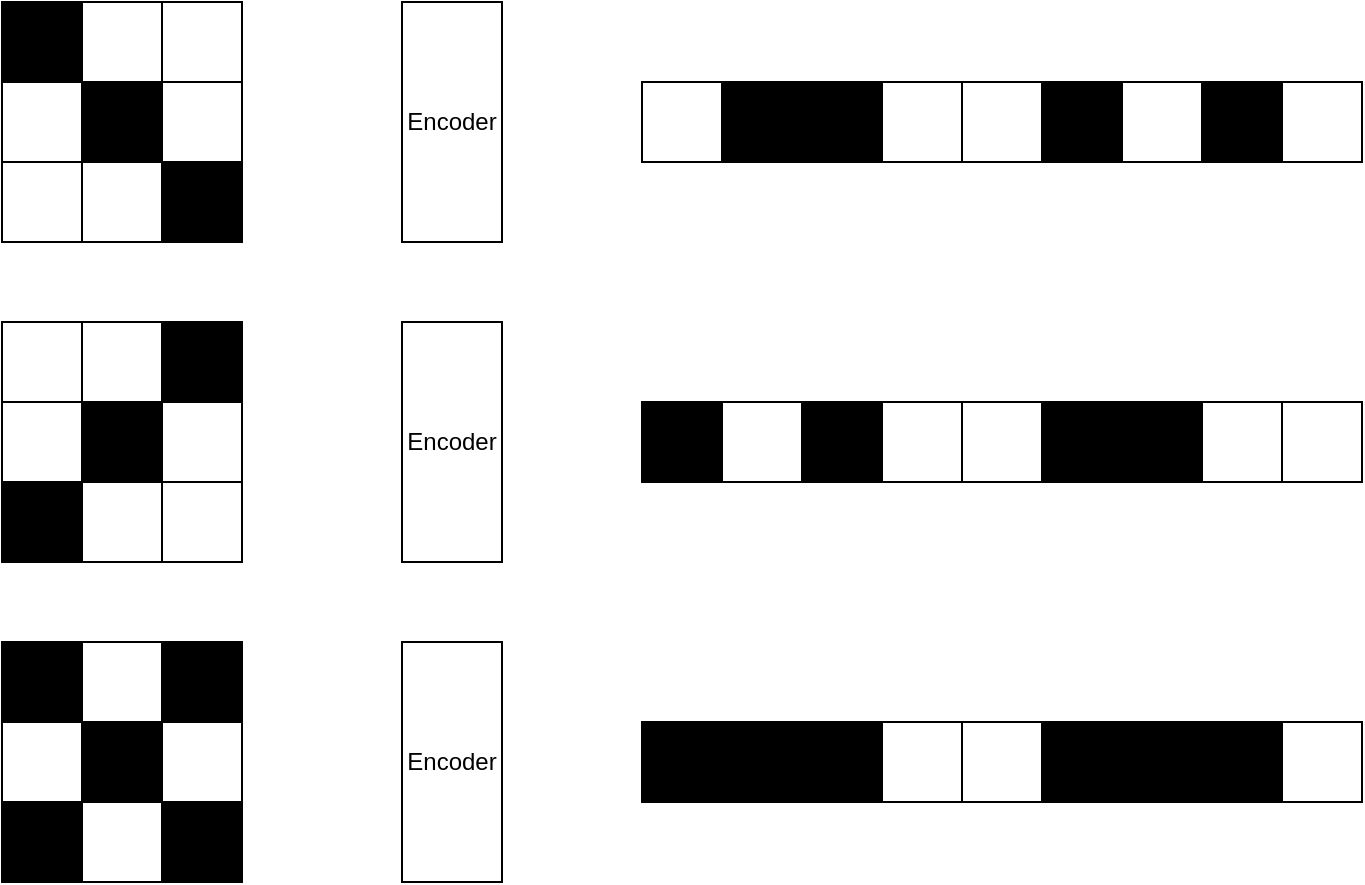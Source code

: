 <mxfile>
    <diagram id="H1D99xmn7V_YhRdpghWq" name="Page-1">
        <mxGraphModel dx="962" dy="619" grid="1" gridSize="10" guides="1" tooltips="1" connect="1" arrows="1" fold="1" page="1" pageScale="1" pageWidth="850" pageHeight="1100" math="0" shadow="0">
            <root>
                <mxCell id="0"/>
                <mxCell id="1" parent="0"/>
                <mxCell id="2" value="" style="whiteSpace=wrap;html=1;aspect=fixed;fillColor=#000000;" vertex="1" parent="1">
                    <mxGeometry x="80" y="40" width="40" height="40" as="geometry"/>
                </mxCell>
                <mxCell id="3" value="" style="whiteSpace=wrap;html=1;aspect=fixed;" vertex="1" parent="1">
                    <mxGeometry x="120" y="40" width="40" height="40" as="geometry"/>
                </mxCell>
                <mxCell id="4" value="" style="whiteSpace=wrap;html=1;aspect=fixed;" vertex="1" parent="1">
                    <mxGeometry x="160" y="40" width="40" height="40" as="geometry"/>
                </mxCell>
                <mxCell id="5" value="" style="whiteSpace=wrap;html=1;aspect=fixed;" vertex="1" parent="1">
                    <mxGeometry x="80" y="80" width="40" height="40" as="geometry"/>
                </mxCell>
                <mxCell id="6" value="" style="whiteSpace=wrap;html=1;aspect=fixed;fillColor=#000000;" vertex="1" parent="1">
                    <mxGeometry x="120" y="80" width="40" height="40" as="geometry"/>
                </mxCell>
                <mxCell id="7" value="" style="whiteSpace=wrap;html=1;aspect=fixed;" vertex="1" parent="1">
                    <mxGeometry x="160" y="80" width="40" height="40" as="geometry"/>
                </mxCell>
                <mxCell id="8" value="" style="whiteSpace=wrap;html=1;aspect=fixed;" vertex="1" parent="1">
                    <mxGeometry x="80" y="120" width="40" height="40" as="geometry"/>
                </mxCell>
                <mxCell id="9" value="" style="whiteSpace=wrap;html=1;aspect=fixed;" vertex="1" parent="1">
                    <mxGeometry x="120" y="120" width="40" height="40" as="geometry"/>
                </mxCell>
                <mxCell id="11" value="" style="whiteSpace=wrap;html=1;aspect=fixed;" vertex="1" parent="1">
                    <mxGeometry x="80" y="200" width="40" height="40" as="geometry"/>
                </mxCell>
                <mxCell id="12" value="" style="whiteSpace=wrap;html=1;aspect=fixed;" vertex="1" parent="1">
                    <mxGeometry x="120" y="200" width="40" height="40" as="geometry"/>
                </mxCell>
                <mxCell id="13" value="" style="whiteSpace=wrap;html=1;aspect=fixed;fillColor=#000000;" vertex="1" parent="1">
                    <mxGeometry x="160" y="200" width="40" height="40" as="geometry"/>
                </mxCell>
                <mxCell id="14" value="" style="whiteSpace=wrap;html=1;aspect=fixed;" vertex="1" parent="1">
                    <mxGeometry x="80" y="240" width="40" height="40" as="geometry"/>
                </mxCell>
                <mxCell id="15" value="" style="whiteSpace=wrap;html=1;aspect=fixed;fillColor=#000000;" vertex="1" parent="1">
                    <mxGeometry x="120" y="240" width="40" height="40" as="geometry"/>
                </mxCell>
                <mxCell id="16" value="" style="whiteSpace=wrap;html=1;aspect=fixed;" vertex="1" parent="1">
                    <mxGeometry x="160" y="240" width="40" height="40" as="geometry"/>
                </mxCell>
                <mxCell id="17" value="" style="whiteSpace=wrap;html=1;aspect=fixed;fillColor=#000000;" vertex="1" parent="1">
                    <mxGeometry x="80" y="280" width="40" height="40" as="geometry"/>
                </mxCell>
                <mxCell id="18" value="" style="whiteSpace=wrap;html=1;aspect=fixed;" vertex="1" parent="1">
                    <mxGeometry x="120" y="280" width="40" height="40" as="geometry"/>
                </mxCell>
                <mxCell id="19" value="" style="whiteSpace=wrap;html=1;aspect=fixed;" vertex="1" parent="1">
                    <mxGeometry x="160" y="280" width="40" height="40" as="geometry"/>
                </mxCell>
                <mxCell id="20" value="" style="whiteSpace=wrap;html=1;aspect=fixed;fillColor=#000000;" vertex="1" parent="1">
                    <mxGeometry x="80" y="360" width="40" height="40" as="geometry"/>
                </mxCell>
                <mxCell id="21" value="" style="whiteSpace=wrap;html=1;aspect=fixed;" vertex="1" parent="1">
                    <mxGeometry x="120" y="360" width="40" height="40" as="geometry"/>
                </mxCell>
                <mxCell id="22" value="" style="whiteSpace=wrap;html=1;aspect=fixed;fillColor=#000000;" vertex="1" parent="1">
                    <mxGeometry x="160" y="360" width="40" height="40" as="geometry"/>
                </mxCell>
                <mxCell id="23" value="" style="whiteSpace=wrap;html=1;aspect=fixed;" vertex="1" parent="1">
                    <mxGeometry x="80" y="400" width="40" height="40" as="geometry"/>
                </mxCell>
                <mxCell id="24" value="" style="whiteSpace=wrap;html=1;aspect=fixed;fillColor=#000000;" vertex="1" parent="1">
                    <mxGeometry x="120" y="400" width="40" height="40" as="geometry"/>
                </mxCell>
                <mxCell id="25" value="" style="whiteSpace=wrap;html=1;aspect=fixed;" vertex="1" parent="1">
                    <mxGeometry x="160" y="400" width="40" height="40" as="geometry"/>
                </mxCell>
                <mxCell id="26" value="" style="whiteSpace=wrap;html=1;aspect=fixed;fillColor=#000000;" vertex="1" parent="1">
                    <mxGeometry x="80" y="440" width="40" height="40" as="geometry"/>
                </mxCell>
                <mxCell id="27" value="" style="whiteSpace=wrap;html=1;aspect=fixed;" vertex="1" parent="1">
                    <mxGeometry x="120" y="440" width="40" height="40" as="geometry"/>
                </mxCell>
                <mxCell id="28" value="" style="whiteSpace=wrap;html=1;aspect=fixed;fillColor=#000000;" vertex="1" parent="1">
                    <mxGeometry x="160" y="440" width="40" height="40" as="geometry"/>
                </mxCell>
                <mxCell id="29" value="Encoder" style="rounded=0;whiteSpace=wrap;html=1;" vertex="1" parent="1">
                    <mxGeometry x="280" y="40" width="50" height="120" as="geometry"/>
                </mxCell>
                <mxCell id="30" value="Encoder" style="rounded=0;whiteSpace=wrap;html=1;" vertex="1" parent="1">
                    <mxGeometry x="280" y="200" width="50" height="120" as="geometry"/>
                </mxCell>
                <mxCell id="31" value="Encoder" style="rounded=0;whiteSpace=wrap;html=1;" vertex="1" parent="1">
                    <mxGeometry x="280" y="360" width="50" height="120" as="geometry"/>
                </mxCell>
                <mxCell id="32" value="" style="rounded=0;whiteSpace=wrap;html=1;" vertex="1" parent="1">
                    <mxGeometry x="400" y="80" width="40" height="40" as="geometry"/>
                </mxCell>
                <mxCell id="33" value="" style="rounded=0;whiteSpace=wrap;html=1;fillColor=#000000;" vertex="1" parent="1">
                    <mxGeometry x="440" y="80" width="40" height="40" as="geometry"/>
                </mxCell>
                <mxCell id="34" value="" style="rounded=0;whiteSpace=wrap;html=1;fillColor=#000000;" vertex="1" parent="1">
                    <mxGeometry x="480" y="80" width="40" height="40" as="geometry"/>
                </mxCell>
                <mxCell id="35" value="" style="rounded=0;whiteSpace=wrap;html=1;" vertex="1" parent="1">
                    <mxGeometry x="520" y="80" width="40" height="40" as="geometry"/>
                </mxCell>
                <mxCell id="36" value="" style="rounded=0;whiteSpace=wrap;html=1;" vertex="1" parent="1">
                    <mxGeometry x="560" y="80" width="40" height="40" as="geometry"/>
                </mxCell>
                <mxCell id="37" value="" style="rounded=0;whiteSpace=wrap;html=1;fillColor=#000000;" vertex="1" parent="1">
                    <mxGeometry x="600" y="80" width="40" height="40" as="geometry"/>
                </mxCell>
                <mxCell id="38" value="" style="rounded=0;whiteSpace=wrap;html=1;" vertex="1" parent="1">
                    <mxGeometry x="640" y="80" width="40" height="40" as="geometry"/>
                </mxCell>
                <mxCell id="39" value="" style="rounded=0;whiteSpace=wrap;html=1;fillColor=#000000;" vertex="1" parent="1">
                    <mxGeometry x="680" y="80" width="40" height="40" as="geometry"/>
                </mxCell>
                <mxCell id="40" value="" style="rounded=0;whiteSpace=wrap;html=1;" vertex="1" parent="1">
                    <mxGeometry x="720" y="80" width="40" height="40" as="geometry"/>
                </mxCell>
                <mxCell id="41" value="" style="rounded=0;whiteSpace=wrap;html=1;fillColor=#000000;" vertex="1" parent="1">
                    <mxGeometry x="400" y="240" width="40" height="40" as="geometry"/>
                </mxCell>
                <mxCell id="42" value="" style="rounded=0;whiteSpace=wrap;html=1;" vertex="1" parent="1">
                    <mxGeometry x="440" y="240" width="40" height="40" as="geometry"/>
                </mxCell>
                <mxCell id="43" value="" style="rounded=0;whiteSpace=wrap;html=1;fillColor=#000000;" vertex="1" parent="1">
                    <mxGeometry x="480" y="240" width="40" height="40" as="geometry"/>
                </mxCell>
                <mxCell id="44" value="" style="rounded=0;whiteSpace=wrap;html=1;" vertex="1" parent="1">
                    <mxGeometry x="520" y="240" width="40" height="40" as="geometry"/>
                </mxCell>
                <mxCell id="45" value="" style="rounded=0;whiteSpace=wrap;html=1;" vertex="1" parent="1">
                    <mxGeometry x="560" y="240" width="40" height="40" as="geometry"/>
                </mxCell>
                <mxCell id="46" value="" style="rounded=0;whiteSpace=wrap;html=1;fillColor=#000000;" vertex="1" parent="1">
                    <mxGeometry x="600" y="240" width="40" height="40" as="geometry"/>
                </mxCell>
                <mxCell id="47" value="" style="rounded=0;whiteSpace=wrap;html=1;fillColor=#000000;" vertex="1" parent="1">
                    <mxGeometry x="640" y="240" width="40" height="40" as="geometry"/>
                </mxCell>
                <mxCell id="48" value="" style="rounded=0;whiteSpace=wrap;html=1;" vertex="1" parent="1">
                    <mxGeometry x="680" y="240" width="40" height="40" as="geometry"/>
                </mxCell>
                <mxCell id="49" value="" style="rounded=0;whiteSpace=wrap;html=1;" vertex="1" parent="1">
                    <mxGeometry x="720" y="240" width="40" height="40" as="geometry"/>
                </mxCell>
                <mxCell id="50" value="" style="rounded=0;whiteSpace=wrap;html=1;fillColor=#000000;" vertex="1" parent="1">
                    <mxGeometry x="400" y="400" width="40" height="40" as="geometry"/>
                </mxCell>
                <mxCell id="51" value="" style="rounded=0;whiteSpace=wrap;html=1;fillColor=#000000;" vertex="1" parent="1">
                    <mxGeometry x="440" y="400" width="40" height="40" as="geometry"/>
                </mxCell>
                <mxCell id="52" value="" style="rounded=0;whiteSpace=wrap;html=1;fillColor=#000000;" vertex="1" parent="1">
                    <mxGeometry x="480" y="400" width="40" height="40" as="geometry"/>
                </mxCell>
                <mxCell id="53" value="" style="rounded=0;whiteSpace=wrap;html=1;" vertex="1" parent="1">
                    <mxGeometry x="520" y="400" width="40" height="40" as="geometry"/>
                </mxCell>
                <mxCell id="54" value="" style="rounded=0;whiteSpace=wrap;html=1;" vertex="1" parent="1">
                    <mxGeometry x="560" y="400" width="40" height="40" as="geometry"/>
                </mxCell>
                <mxCell id="55" value="" style="rounded=0;whiteSpace=wrap;html=1;fillColor=#000000;" vertex="1" parent="1">
                    <mxGeometry x="600" y="400" width="40" height="40" as="geometry"/>
                </mxCell>
                <mxCell id="56" value="" style="rounded=0;whiteSpace=wrap;html=1;fillColor=#000000;" vertex="1" parent="1">
                    <mxGeometry x="640" y="400" width="40" height="40" as="geometry"/>
                </mxCell>
                <mxCell id="57" value="" style="rounded=0;whiteSpace=wrap;html=1;fillColor=#000000;" vertex="1" parent="1">
                    <mxGeometry x="680" y="400" width="40" height="40" as="geometry"/>
                </mxCell>
                <mxCell id="58" value="" style="rounded=0;whiteSpace=wrap;html=1;" vertex="1" parent="1">
                    <mxGeometry x="720" y="400" width="40" height="40" as="geometry"/>
                </mxCell>
                <mxCell id="10" value="" style="whiteSpace=wrap;html=1;aspect=fixed;fillColor=#000000;" vertex="1" parent="1">
                    <mxGeometry x="160" y="120" width="40" height="40" as="geometry"/>
                </mxCell>
            </root>
        </mxGraphModel>
    </diagram>
</mxfile>